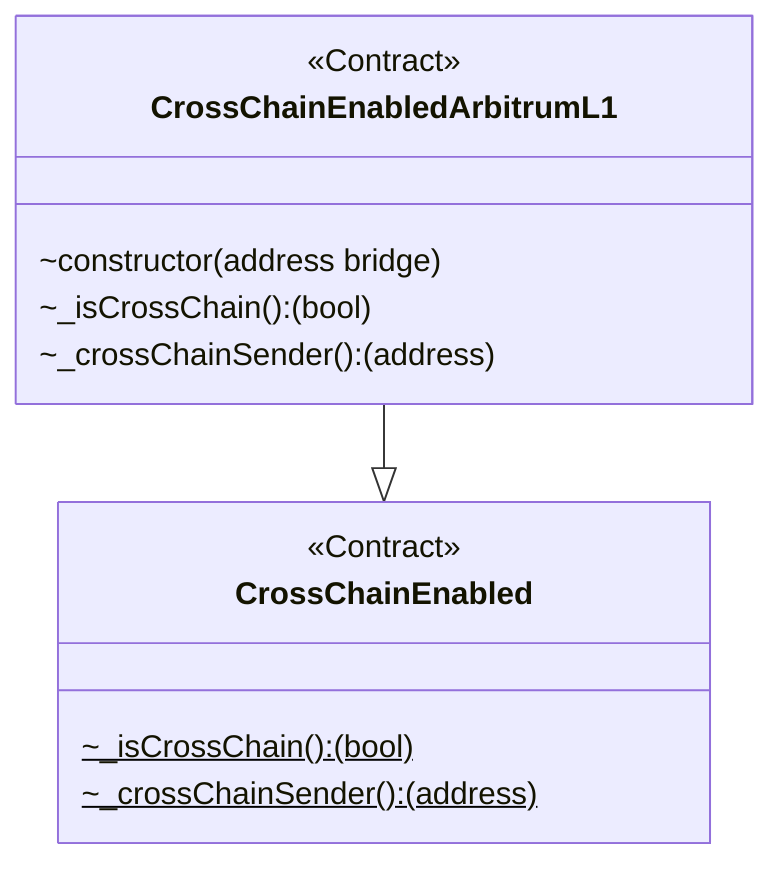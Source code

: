 classDiagram
  %% 786:729:1
  class CrossChainEnabledArbitrumL1 {
    <<Contract>>
    ~constructor(address bridge)
    ~_isCrossChain(): (bool)
    ~_crossChainSender(): (address)
  }
  
  CrossChainEnabledArbitrumL1 --|> CrossChainEnabled
  
  %% 662:1145:0
  class CrossChainEnabled {
    <<Contract>>
    ~_isCrossChain(): (bool)$
    ~_crossChainSender(): (address)$
  }